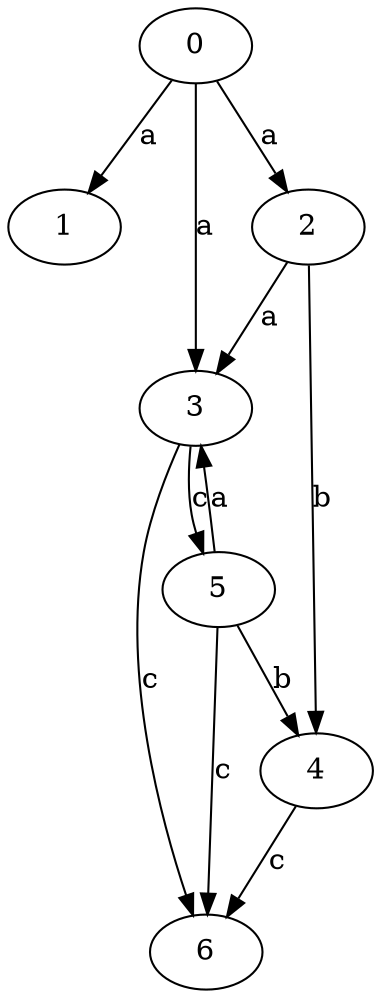 strict digraph  {
1;
2;
3;
4;
0;
5;
6;
2 -> 3  [label=a];
2 -> 4  [label=b];
3 -> 5  [label=c];
3 -> 6  [label=c];
4 -> 6  [label=c];
0 -> 1  [label=a];
0 -> 2  [label=a];
0 -> 3  [label=a];
5 -> 3  [label=a];
5 -> 4  [label=b];
5 -> 6  [label=c];
}
